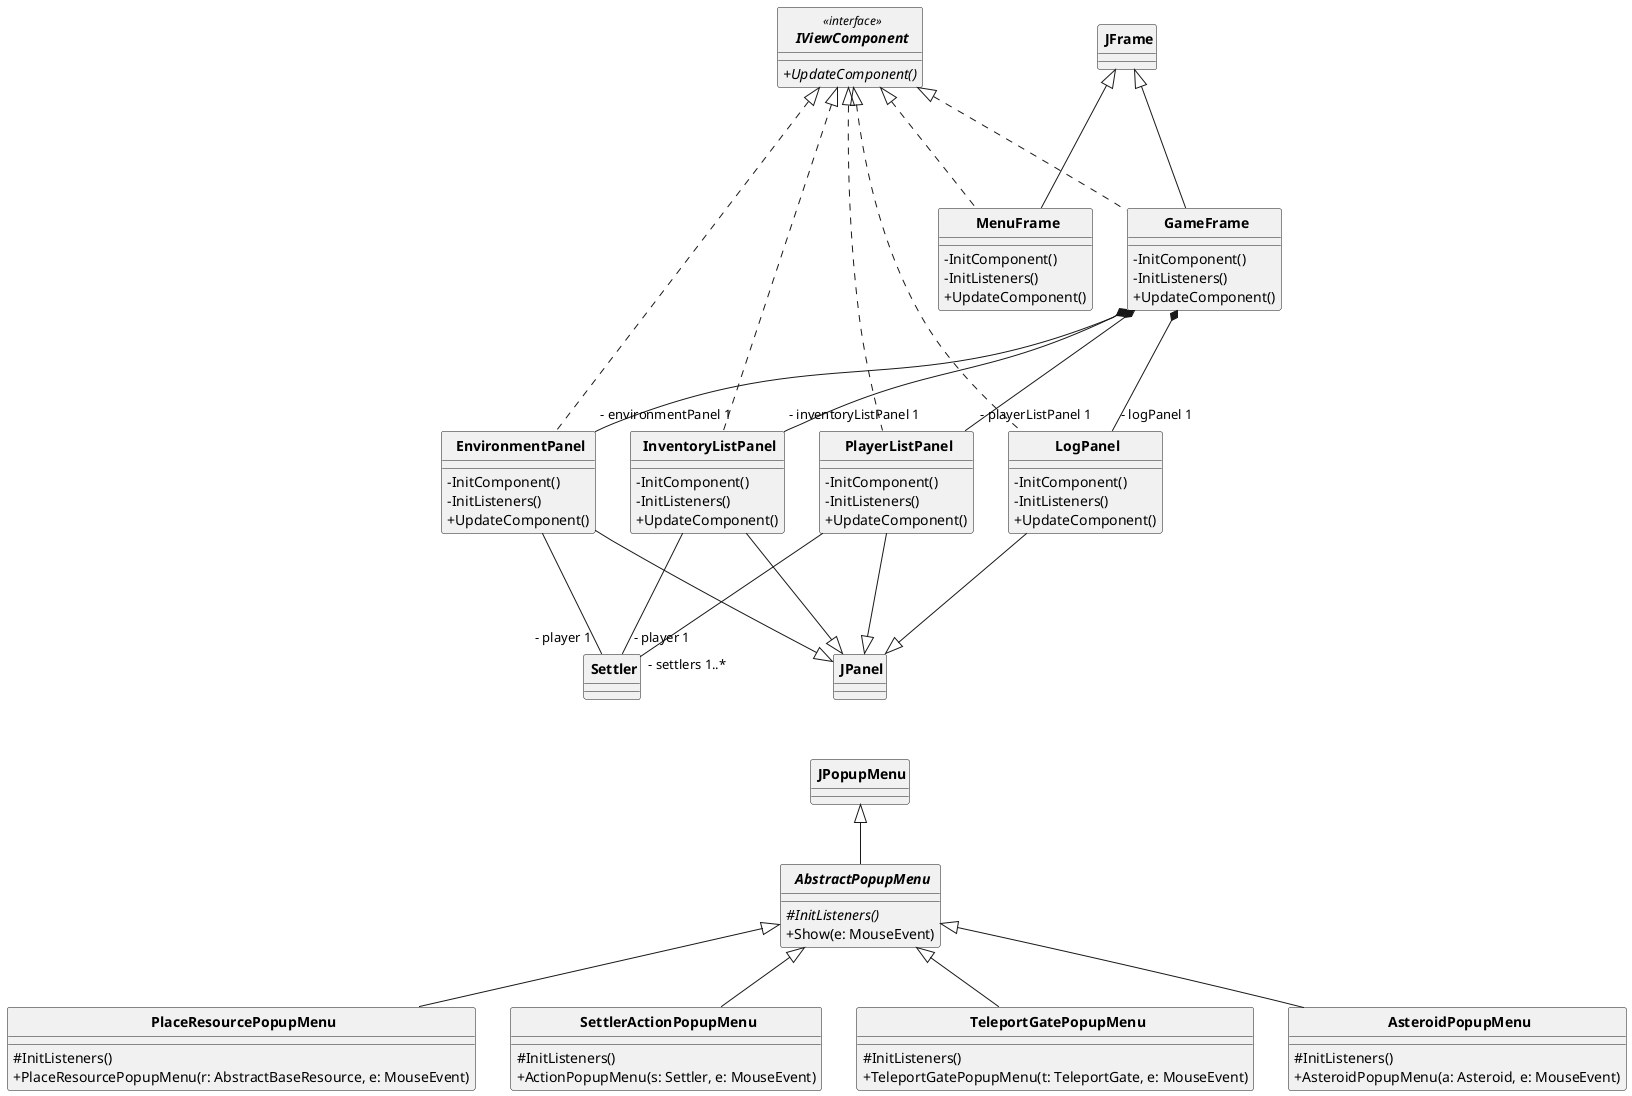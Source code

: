 @startuml classdiagram

skinparam ClassAttributeIconSize 0
skinparam CircledCharacterRadius 0
skinparam CircledCharacterFontSize 0
skinparam ClassFontStyle bold

class JFrame {}
class JPanel {}
class JPopupMenu {}

' package: viewcomponents
interface IViewComponent << interface >> {
  {abstract} + UpdateComponent()
}

together {
  class MenuFrame {
    - InitComponent()
    - InitListeners()
    + UpdateComponent()
  }

  class GameFrame {
    - InitComponent()
    - InitListeners()
    + UpdateComponent()
  }
}

together {
  class EnvironmentPanel {
    - InitComponent()
    - InitListeners()
    + UpdateComponent()
  }

  class InventoryListPanel {
    - InitComponent()
    - InitListeners()
    + UpdateComponent()
  }

  class PlayerListPanel {
    - InitComponent()
    - InitListeners()
    + UpdateComponent()
  }

  class LogPanel {
    - InitComponent()
    - InitListeners()
    + UpdateComponent()
  }
}

abstract class AbstractPopupMenu {
  {abstract}# InitListeners()
  + Show(e: MouseEvent)
}

together {
  class AsteroidPopupMenu {
    # InitListeners()
    + AsteroidPopupMenu(a: Asteroid, e: MouseEvent)
  }

  class TeleportGatePopupMenu {
    # InitListeners()
    + TeleportGatePopupMenu(t: TeleportGate, e: MouseEvent)
  }

  class SettlerActionPopupMenu {
    # InitListeners()
    + ActionPopupMenu(s: Settler, e: MouseEvent)
  }

  class PlaceResourcePopupMenu {
    # InitListeners()
    + PlaceResourcePopupMenu(r: AbstractBaseResource, e: MouseEvent)
  }
}

' Interface realizations
GameFrame .up..|> IViewComponent
MenuFrame .up..|> IViewComponent
EnvironmentPanel .up..|> IViewComponent
InventoryListPanel .up..|> IViewComponent
PlayerListPanel .up..|> IViewComponent
LogPanel .up..|> IViewComponent

' Inheritance
GameFrame -up--|> JFrame
MenuFrame -up--|> JFrame

EnvironmentPanel -down--|> JPanel
InventoryListPanel -down--|> JPanel
PlayerListPanel -down--|> JPanel
LogPanel -down--|> JPanel

AbstractPopupMenu -up-|> JPopupMenu
AsteroidPopupMenu -up-|> AbstractPopupMenu
TeleportGatePopupMenu -up-|> AbstractPopupMenu
SettlerActionPopupMenu -up-|> AbstractPopupMenu
PlaceResourcePopupMenu -up-|> AbstractPopupMenu

' This is for better display
JPopupMenu -[hidden]up-> JPanel

' Associations
GameFrame *--- "- environmentPanel 1" EnvironmentPanel
GameFrame *--- "- inventoryListPanel 1" InventoryListPanel
GameFrame *--- "- playerListPanel 1" PlayerListPanel
GameFrame *--- "- logPanel 1" LogPanel

InventoryListPanel --- "- player 1" Settler
PlayerListPanel --- "- settlers 1..*" Settler
EnvironmentPanel --- "- player 1" Settler
' Ez a fenti majd kódolásnál felesleges
' Turncontroller --> state machine: ki van soron a lépésnél?

@enduml
